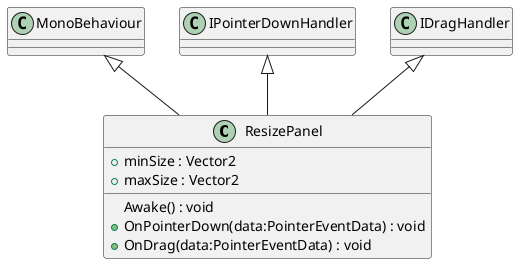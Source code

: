 @startuml
class ResizePanel {
    + minSize : Vector2
    + maxSize : Vector2
    Awake() : void
    + OnPointerDown(data:PointerEventData) : void
    + OnDrag(data:PointerEventData) : void
}
MonoBehaviour <|-- ResizePanel
IPointerDownHandler <|-- ResizePanel
IDragHandler <|-- ResizePanel
@enduml
